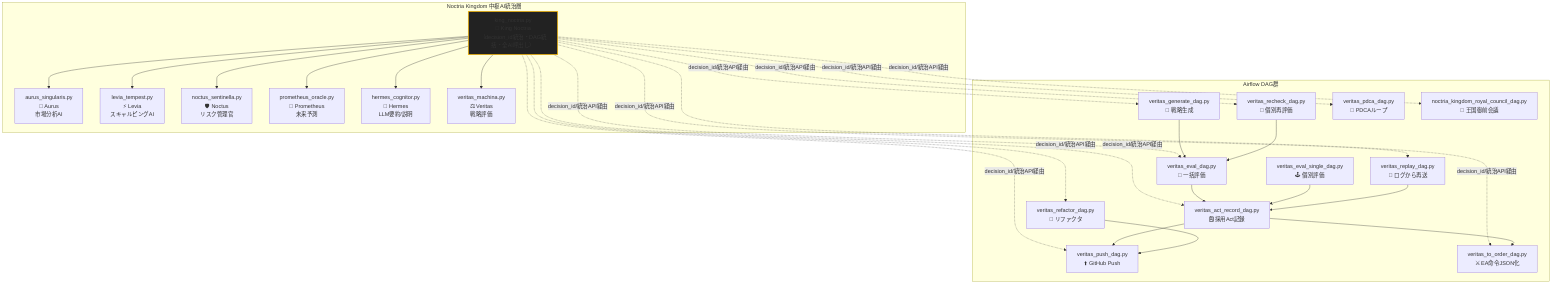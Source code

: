 flowchart TD
  %% === PDCA/戦略/統治DAG群 ===
  subgraph Airflow_DAGs["Airflow DAG群"]
    direction TB
    VGEN["veritas_generate_dag.py<br>🔨 戦略生成"]
    VEVAL["veritas_eval_dag.py<br>📝 一括評価"]
    VEVALS["veritas_eval_single_dag.py<br>🕹️ 個別評価"]
    VACT["veritas_act_record_dag.py<br>🗒️ 採用Act記録"]
    VPUSH["veritas_push_dag.py<br>⬆️ GitHub Push"]
    VRECHECK["veritas_recheck_dag.py<br>🔎 個別再評価"]
    VREFACTOR["veritas_refactor_dag.py<br>🔧 リファクタ"]
    VREPLAY["veritas_replay_dag.py<br>🔁 ログから再送"]
    VTO["veritas_to_order_dag.py<br>⚔️ EA命令JSON化"]
    VPDCA["veritas_pdca_dag.py<br>🔁 PDCAループ"]
    NROYAL["noctria_kingdom_royal_council_dag.py<br>👑 王国御前会議"]
  end

  %% === 王統治・AI層 ===
  subgraph Kingdom統治["Noctria Kingdom 中枢AI統治層"]
    direction TB
    KING["king_noctria.py<br>👑 King Noctria<br>（decision_id統治・DAG統括・全AI呼出し）"]
    AURUS["aurus_singularis.py<br>🎯 Aurus<br>市場分析AI"]
    LEVIA["levia_tempest.py<br>⚡ Levia<br>スキャルピングAI"]
    NOCTUS["noctus_sentinella.py<br>🛡️ Noctus<br>リスク管理官"]
    PROM["prometheus_oracle.py<br>🔮 Prometheus<br>未来予測"]
    HERMES["hermes_cognitor.py<br>🦉 Hermes<br>LLM要約/説明"]
    VERITAS["veritas_machina.py<br>⚖️ Veritas<br>戦略評価"]
  end

  %% === 呼び出し関係（王→臣下AI/DAG） ===
  KING --> AURUS
  KING --> LEVIA
  KING --> NOCTUS
  KING --> PROM
  KING --> HERMES
  KING --> VERITAS

  KING -. decision_id/統治API経由 .-> VGEN
  KING -. decision_id/統治API経由 .-> VEVAL
  KING -. decision_id/統治API経由 .-> VACT
  KING -. decision_id/統治API経由 .-> VPUSH
  KING -. decision_id/統治API経由 .-> VRECHECK
  KING -. decision_id/統治API経由 .-> VREFACTOR
  KING -. decision_id/統治API経由 .-> VREPLAY
  KING -. decision_id/統治API経由 .-> VTO
  KING -. decision_id/統治API経由 .-> VPDCA
  KING -. decision_id/統治API経由 .-> NROYAL

  %% === DAG間の代表的な流れ ===
  VGEN --> VEVAL --> VACT --> VPUSH
  VEVALS --> VACT
  VACT --> VTO
  VRECHECK --> VEVAL
  VREFACTOR --> VPUSH
  VREPLAY --> VACT

  %% === 補足: 主要パス・ログ保存層（省略可） ===
  %% データ/ログ/AIモデル層は省略

  %% === 説明 ===
  classDef king fill:#222,stroke:#fb0,stroke-width:2px;
  class KING king;